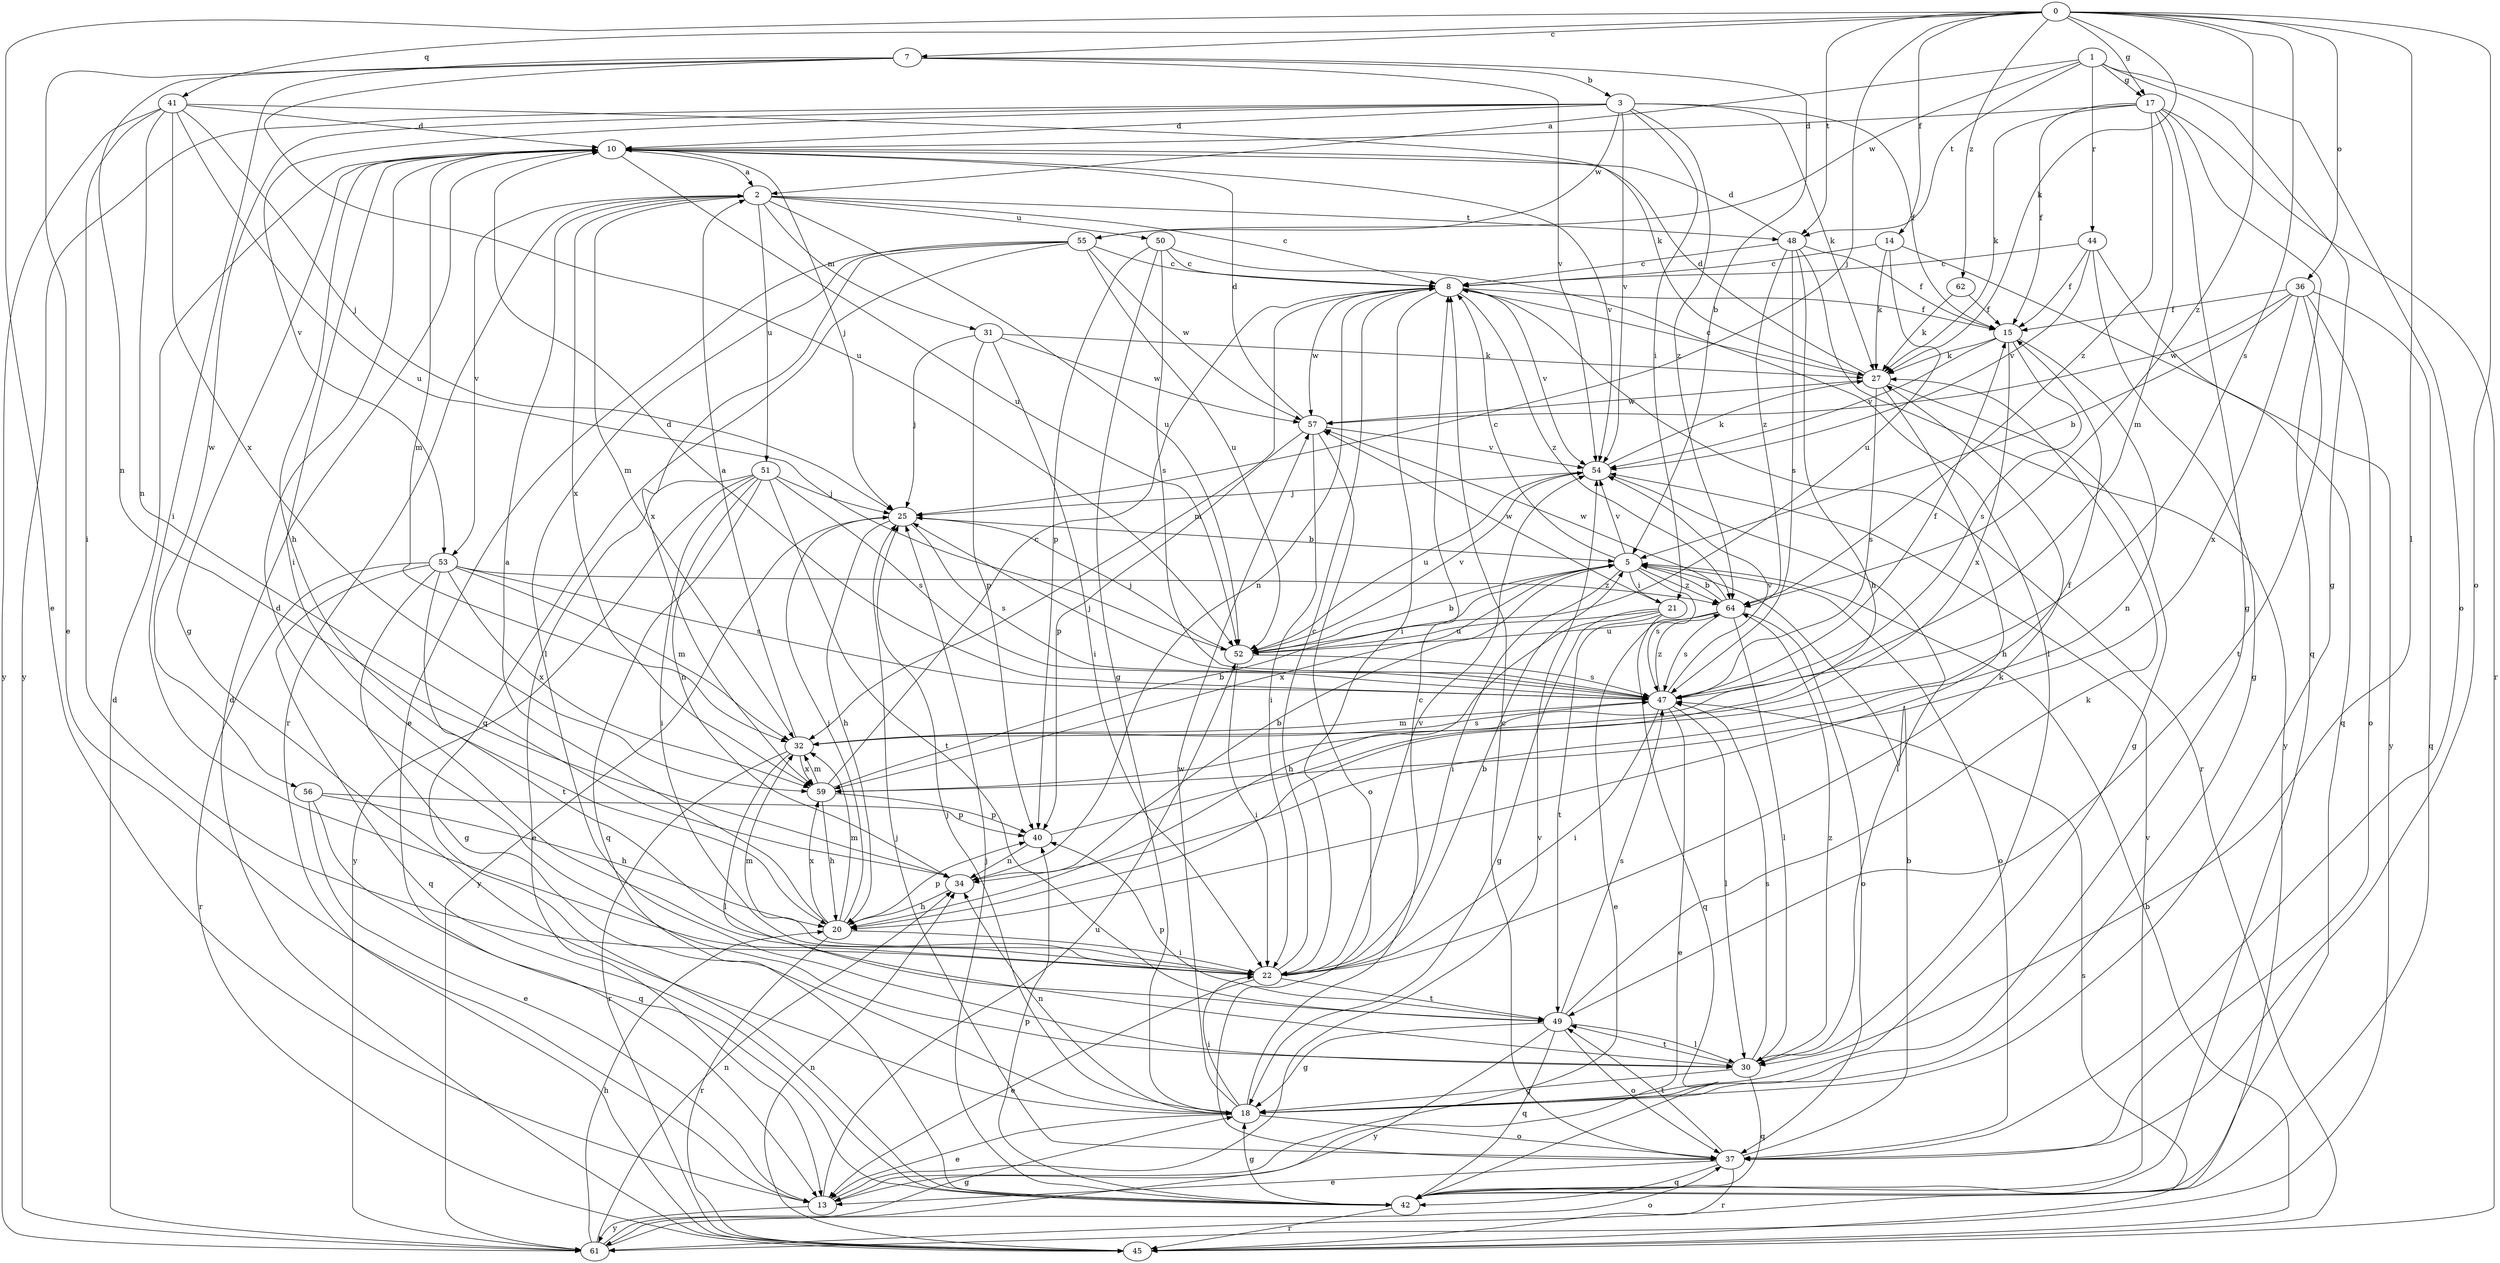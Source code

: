 strict digraph  {
0;
1;
2;
3;
5;
7;
8;
10;
13;
14;
15;
17;
18;
20;
21;
22;
25;
27;
30;
31;
32;
34;
36;
37;
40;
41;
42;
44;
45;
47;
48;
49;
50;
51;
52;
53;
54;
55;
56;
57;
59;
61;
62;
64;
0 -> 7  [label=c];
0 -> 13  [label=e];
0 -> 14  [label=f];
0 -> 17  [label=g];
0 -> 25  [label=j];
0 -> 27  [label=k];
0 -> 30  [label=l];
0 -> 36  [label=o];
0 -> 37  [label=o];
0 -> 41  [label=q];
0 -> 47  [label=s];
0 -> 48  [label=t];
0 -> 62  [label=z];
0 -> 64  [label=z];
1 -> 2  [label=a];
1 -> 17  [label=g];
1 -> 18  [label=g];
1 -> 37  [label=o];
1 -> 44  [label=r];
1 -> 48  [label=t];
1 -> 55  [label=w];
2 -> 8  [label=c];
2 -> 31  [label=m];
2 -> 32  [label=m];
2 -> 45  [label=r];
2 -> 48  [label=t];
2 -> 50  [label=u];
2 -> 51  [label=u];
2 -> 52  [label=u];
2 -> 53  [label=v];
2 -> 59  [label=x];
3 -> 10  [label=d];
3 -> 15  [label=f];
3 -> 21  [label=i];
3 -> 27  [label=k];
3 -> 53  [label=v];
3 -> 54  [label=v];
3 -> 55  [label=w];
3 -> 56  [label=w];
3 -> 61  [label=y];
3 -> 64  [label=z];
5 -> 8  [label=c];
5 -> 21  [label=i];
5 -> 22  [label=i];
5 -> 37  [label=o];
5 -> 47  [label=s];
5 -> 54  [label=v];
5 -> 59  [label=x];
5 -> 64  [label=z];
7 -> 3  [label=b];
7 -> 5  [label=b];
7 -> 13  [label=e];
7 -> 22  [label=i];
7 -> 34  [label=n];
7 -> 52  [label=u];
7 -> 54  [label=v];
8 -> 15  [label=f];
8 -> 22  [label=i];
8 -> 32  [label=m];
8 -> 34  [label=n];
8 -> 45  [label=r];
8 -> 54  [label=v];
8 -> 57  [label=w];
8 -> 64  [label=z];
10 -> 2  [label=a];
10 -> 18  [label=g];
10 -> 20  [label=h];
10 -> 22  [label=i];
10 -> 25  [label=j];
10 -> 32  [label=m];
10 -> 52  [label=u];
10 -> 54  [label=v];
13 -> 52  [label=u];
13 -> 54  [label=v];
13 -> 61  [label=y];
14 -> 8  [label=c];
14 -> 27  [label=k];
14 -> 52  [label=u];
14 -> 61  [label=y];
15 -> 27  [label=k];
15 -> 34  [label=n];
15 -> 47  [label=s];
15 -> 54  [label=v];
15 -> 59  [label=x];
17 -> 10  [label=d];
17 -> 15  [label=f];
17 -> 18  [label=g];
17 -> 27  [label=k];
17 -> 32  [label=m];
17 -> 42  [label=q];
17 -> 45  [label=r];
17 -> 64  [label=z];
18 -> 8  [label=c];
18 -> 13  [label=e];
18 -> 22  [label=i];
18 -> 25  [label=j];
18 -> 34  [label=n];
18 -> 37  [label=o];
18 -> 57  [label=w];
20 -> 2  [label=a];
20 -> 22  [label=i];
20 -> 25  [label=j];
20 -> 32  [label=m];
20 -> 40  [label=p];
20 -> 45  [label=r];
20 -> 59  [label=x];
21 -> 18  [label=g];
21 -> 20  [label=h];
21 -> 42  [label=q];
21 -> 49  [label=t];
21 -> 52  [label=u];
21 -> 57  [label=w];
22 -> 5  [label=b];
22 -> 8  [label=c];
22 -> 13  [label=e];
22 -> 27  [label=k];
22 -> 32  [label=m];
22 -> 49  [label=t];
22 -> 54  [label=v];
25 -> 5  [label=b];
25 -> 20  [label=h];
25 -> 47  [label=s];
25 -> 61  [label=y];
27 -> 8  [label=c];
27 -> 10  [label=d];
27 -> 18  [label=g];
27 -> 20  [label=h];
27 -> 47  [label=s];
27 -> 57  [label=w];
30 -> 10  [label=d];
30 -> 18  [label=g];
30 -> 42  [label=q];
30 -> 47  [label=s];
30 -> 49  [label=t];
30 -> 64  [label=z];
31 -> 22  [label=i];
31 -> 25  [label=j];
31 -> 27  [label=k];
31 -> 40  [label=p];
31 -> 57  [label=w];
32 -> 2  [label=a];
32 -> 30  [label=l];
32 -> 45  [label=r];
32 -> 47  [label=s];
32 -> 59  [label=x];
34 -> 5  [label=b];
34 -> 20  [label=h];
36 -> 5  [label=b];
36 -> 15  [label=f];
36 -> 37  [label=o];
36 -> 42  [label=q];
36 -> 49  [label=t];
36 -> 57  [label=w];
36 -> 59  [label=x];
37 -> 5  [label=b];
37 -> 8  [label=c];
37 -> 13  [label=e];
37 -> 25  [label=j];
37 -> 42  [label=q];
37 -> 45  [label=r];
37 -> 49  [label=t];
40 -> 15  [label=f];
40 -> 34  [label=n];
41 -> 10  [label=d];
41 -> 22  [label=i];
41 -> 25  [label=j];
41 -> 27  [label=k];
41 -> 34  [label=n];
41 -> 52  [label=u];
41 -> 59  [label=x];
41 -> 61  [label=y];
42 -> 18  [label=g];
42 -> 25  [label=j];
42 -> 40  [label=p];
42 -> 45  [label=r];
42 -> 54  [label=v];
44 -> 8  [label=c];
44 -> 15  [label=f];
44 -> 18  [label=g];
44 -> 42  [label=q];
44 -> 54  [label=v];
45 -> 5  [label=b];
45 -> 10  [label=d];
45 -> 34  [label=n];
45 -> 47  [label=s];
47 -> 10  [label=d];
47 -> 13  [label=e];
47 -> 15  [label=f];
47 -> 22  [label=i];
47 -> 25  [label=j];
47 -> 30  [label=l];
47 -> 32  [label=m];
47 -> 54  [label=v];
47 -> 64  [label=z];
48 -> 8  [label=c];
48 -> 10  [label=d];
48 -> 15  [label=f];
48 -> 20  [label=h];
48 -> 47  [label=s];
48 -> 61  [label=y];
48 -> 64  [label=z];
49 -> 18  [label=g];
49 -> 27  [label=k];
49 -> 30  [label=l];
49 -> 37  [label=o];
49 -> 40  [label=p];
49 -> 42  [label=q];
49 -> 47  [label=s];
49 -> 61  [label=y];
50 -> 8  [label=c];
50 -> 18  [label=g];
50 -> 30  [label=l];
50 -> 40  [label=p];
50 -> 47  [label=s];
51 -> 13  [label=e];
51 -> 22  [label=i];
51 -> 25  [label=j];
51 -> 34  [label=n];
51 -> 42  [label=q];
51 -> 47  [label=s];
51 -> 49  [label=t];
51 -> 61  [label=y];
52 -> 5  [label=b];
52 -> 22  [label=i];
52 -> 25  [label=j];
52 -> 47  [label=s];
52 -> 54  [label=v];
53 -> 18  [label=g];
53 -> 32  [label=m];
53 -> 42  [label=q];
53 -> 45  [label=r];
53 -> 47  [label=s];
53 -> 49  [label=t];
53 -> 59  [label=x];
53 -> 64  [label=z];
54 -> 25  [label=j];
54 -> 27  [label=k];
54 -> 30  [label=l];
54 -> 52  [label=u];
55 -> 8  [label=c];
55 -> 13  [label=e];
55 -> 30  [label=l];
55 -> 42  [label=q];
55 -> 52  [label=u];
55 -> 57  [label=w];
55 -> 59  [label=x];
56 -> 13  [label=e];
56 -> 20  [label=h];
56 -> 40  [label=p];
56 -> 42  [label=q];
57 -> 10  [label=d];
57 -> 22  [label=i];
57 -> 37  [label=o];
57 -> 40  [label=p];
57 -> 54  [label=v];
59 -> 5  [label=b];
59 -> 8  [label=c];
59 -> 20  [label=h];
59 -> 32  [label=m];
59 -> 40  [label=p];
61 -> 10  [label=d];
61 -> 18  [label=g];
61 -> 20  [label=h];
61 -> 34  [label=n];
61 -> 37  [label=o];
62 -> 15  [label=f];
62 -> 27  [label=k];
64 -> 5  [label=b];
64 -> 13  [label=e];
64 -> 30  [label=l];
64 -> 37  [label=o];
64 -> 47  [label=s];
64 -> 52  [label=u];
64 -> 57  [label=w];
}
